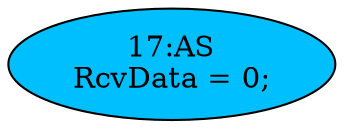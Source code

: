 strict digraph "" {
	node [label="\N"];
	"17:AS"	 [ast="<pyverilog.vparser.ast.Assign object at 0x7f4415e11150>",
		def_var="['RcvData']",
		fillcolor=deepskyblue,
		label="17:AS
RcvData = 0;",
		statements="[]",
		style=filled,
		typ=Assign,
		use_var="[]"];
}
